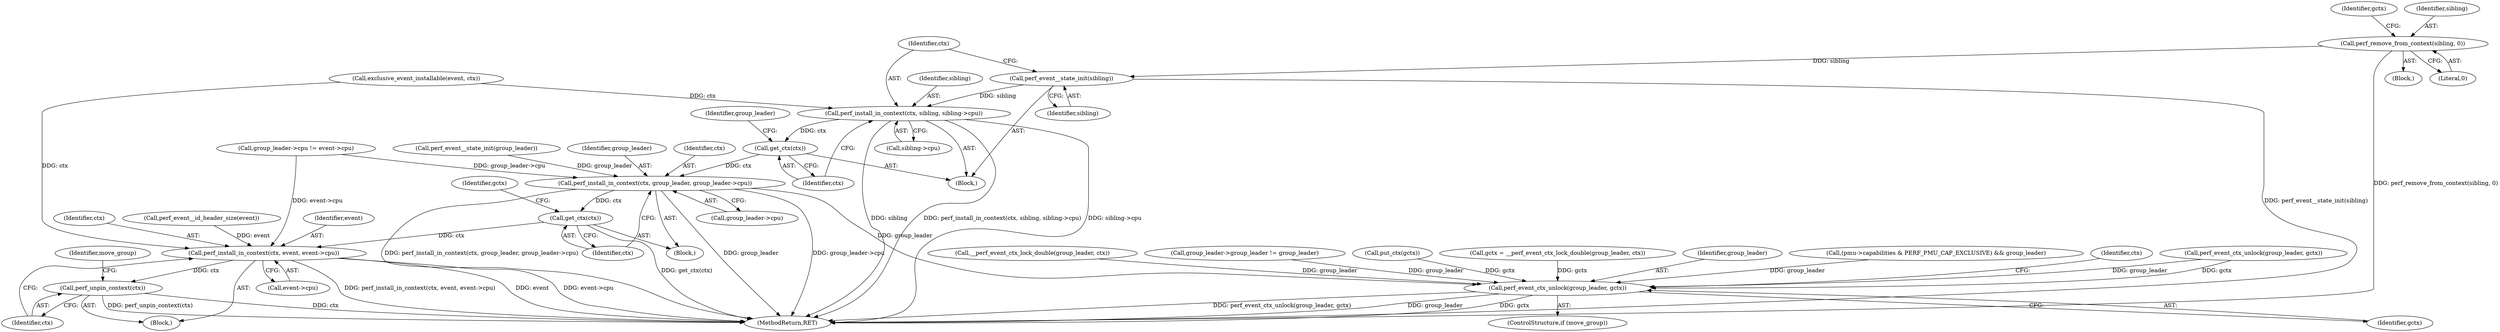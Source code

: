 digraph "0_linux_321027c1fe77f892f4ea07846aeae08cefbbb290@API" {
"1000714" [label="(Call,perf_remove_from_context(sibling, 0))"];
"1000721" [label="(Call,perf_event__state_init(sibling))"];
"1000723" [label="(Call,perf_install_in_context(ctx, sibling, sibling->cpu))"];
"1000729" [label="(Call,get_ctx(ctx))"];
"1000733" [label="(Call,perf_install_in_context(ctx, group_leader, group_leader->cpu))"];
"1000739" [label="(Call,get_ctx(ctx))"];
"1000752" [label="(Call,perf_install_in_context(ctx, event, event->cpu))"];
"1000758" [label="(Call,perf_unpin_context(ctx))"];
"1000762" [label="(Call,perf_event_ctx_unlock(group_leader, gctx))"];
"1000742" [label="(Identifier,gctx)"];
"1000729" [label="(Call,get_ctx(ctx))"];
"1000759" [label="(Identifier,ctx)"];
"1000739" [label="(Call,get_ctx(ctx))"];
"1000528" [label="(Call,group_leader->group_leader != group_leader)"];
"1000736" [label="(Call,group_leader->cpu)"];
"1000720" [label="(Block,)"];
"1000709" [label="(Block,)"];
"1000754" [label="(Identifier,event)"];
"1000760" [label="(ControlStructure,if (move_group))"];
"1000140" [label="(Block,)"];
"1000714" [label="(Call,perf_remove_from_context(sibling, 0))"];
"1000558" [label="(Call,group_leader->cpu != event->cpu)"];
"1000741" [label="(Call,put_ctx(gctx))"];
"1000764" [label="(Identifier,gctx)"];
"1000718" [label="(Identifier,gctx)"];
"1000734" [label="(Identifier,ctx)"];
"1000761" [label="(Identifier,move_group)"];
"1000733" [label="(Call,perf_install_in_context(ctx, group_leader, group_leader->cpu))"];
"1000858" [label="(MethodReturn,RET)"];
"1000753" [label="(Identifier,ctx)"];
"1000723" [label="(Call,perf_install_in_context(ctx, sibling, sibling->cpu))"];
"1000618" [label="(Call,gctx = __perf_event_ctx_lock_double(group_leader, ctx))"];
"1000763" [label="(Identifier,group_leader)"];
"1000726" [label="(Call,sibling->cpu)"];
"1000755" [label="(Call,event->cpu)"];
"1000730" [label="(Identifier,ctx)"];
"1000713" [label="(Block,)"];
"1000752" [label="(Call,perf_install_in_context(ctx, event, event->cpu))"];
"1000758" [label="(Call,perf_unpin_context(ctx))"];
"1000731" [label="(Call,perf_event__state_init(group_leader))"];
"1000507" [label="(Call,(pmu->capabilities & PERF_PMU_CAP_EXCLUSIVE) && group_leader)"];
"1000768" [label="(Identifier,ctx)"];
"1000655" [label="(Call,perf_event_ctx_unlock(group_leader, gctx))"];
"1000724" [label="(Identifier,ctx)"];
"1000721" [label="(Call,perf_event__state_init(sibling))"];
"1000620" [label="(Call,__perf_event_ctx_lock_double(group_leader, ctx))"];
"1000745" [label="(Call,perf_event__id_header_size(event))"];
"1000722" [label="(Identifier,sibling)"];
"1000740" [label="(Identifier,ctx)"];
"1000735" [label="(Identifier,group_leader)"];
"1000725" [label="(Identifier,sibling)"];
"1000716" [label="(Literal,0)"];
"1000692" [label="(Call,exclusive_event_installable(event, ctx))"];
"1000732" [label="(Identifier,group_leader)"];
"1000762" [label="(Call,perf_event_ctx_unlock(group_leader, gctx))"];
"1000715" [label="(Identifier,sibling)"];
"1000714" -> "1000713"  [label="AST: "];
"1000714" -> "1000716"  [label="CFG: "];
"1000715" -> "1000714"  [label="AST: "];
"1000716" -> "1000714"  [label="AST: "];
"1000718" -> "1000714"  [label="CFG: "];
"1000714" -> "1000858"  [label="DDG: perf_remove_from_context(sibling, 0)"];
"1000714" -> "1000721"  [label="DDG: sibling"];
"1000721" -> "1000720"  [label="AST: "];
"1000721" -> "1000722"  [label="CFG: "];
"1000722" -> "1000721"  [label="AST: "];
"1000724" -> "1000721"  [label="CFG: "];
"1000721" -> "1000858"  [label="DDG: perf_event__state_init(sibling)"];
"1000721" -> "1000723"  [label="DDG: sibling"];
"1000723" -> "1000720"  [label="AST: "];
"1000723" -> "1000726"  [label="CFG: "];
"1000724" -> "1000723"  [label="AST: "];
"1000725" -> "1000723"  [label="AST: "];
"1000726" -> "1000723"  [label="AST: "];
"1000730" -> "1000723"  [label="CFG: "];
"1000723" -> "1000858"  [label="DDG: sibling"];
"1000723" -> "1000858"  [label="DDG: sibling->cpu"];
"1000723" -> "1000858"  [label="DDG: perf_install_in_context(ctx, sibling, sibling->cpu)"];
"1000692" -> "1000723"  [label="DDG: ctx"];
"1000723" -> "1000729"  [label="DDG: ctx"];
"1000729" -> "1000720"  [label="AST: "];
"1000729" -> "1000730"  [label="CFG: "];
"1000730" -> "1000729"  [label="AST: "];
"1000732" -> "1000729"  [label="CFG: "];
"1000729" -> "1000733"  [label="DDG: ctx"];
"1000733" -> "1000709"  [label="AST: "];
"1000733" -> "1000736"  [label="CFG: "];
"1000734" -> "1000733"  [label="AST: "];
"1000735" -> "1000733"  [label="AST: "];
"1000736" -> "1000733"  [label="AST: "];
"1000740" -> "1000733"  [label="CFG: "];
"1000733" -> "1000858"  [label="DDG: group_leader"];
"1000733" -> "1000858"  [label="DDG: group_leader->cpu"];
"1000733" -> "1000858"  [label="DDG: perf_install_in_context(ctx, group_leader, group_leader->cpu)"];
"1000731" -> "1000733"  [label="DDG: group_leader"];
"1000558" -> "1000733"  [label="DDG: group_leader->cpu"];
"1000733" -> "1000739"  [label="DDG: ctx"];
"1000733" -> "1000762"  [label="DDG: group_leader"];
"1000739" -> "1000709"  [label="AST: "];
"1000739" -> "1000740"  [label="CFG: "];
"1000740" -> "1000739"  [label="AST: "];
"1000742" -> "1000739"  [label="CFG: "];
"1000739" -> "1000858"  [label="DDG: get_ctx(ctx)"];
"1000739" -> "1000752"  [label="DDG: ctx"];
"1000752" -> "1000140"  [label="AST: "];
"1000752" -> "1000755"  [label="CFG: "];
"1000753" -> "1000752"  [label="AST: "];
"1000754" -> "1000752"  [label="AST: "];
"1000755" -> "1000752"  [label="AST: "];
"1000759" -> "1000752"  [label="CFG: "];
"1000752" -> "1000858"  [label="DDG: event"];
"1000752" -> "1000858"  [label="DDG: event->cpu"];
"1000752" -> "1000858"  [label="DDG: perf_install_in_context(ctx, event, event->cpu)"];
"1000692" -> "1000752"  [label="DDG: ctx"];
"1000745" -> "1000752"  [label="DDG: event"];
"1000558" -> "1000752"  [label="DDG: event->cpu"];
"1000752" -> "1000758"  [label="DDG: ctx"];
"1000758" -> "1000140"  [label="AST: "];
"1000758" -> "1000759"  [label="CFG: "];
"1000759" -> "1000758"  [label="AST: "];
"1000761" -> "1000758"  [label="CFG: "];
"1000758" -> "1000858"  [label="DDG: perf_unpin_context(ctx)"];
"1000758" -> "1000858"  [label="DDG: ctx"];
"1000762" -> "1000760"  [label="AST: "];
"1000762" -> "1000764"  [label="CFG: "];
"1000763" -> "1000762"  [label="AST: "];
"1000764" -> "1000762"  [label="AST: "];
"1000768" -> "1000762"  [label="CFG: "];
"1000762" -> "1000858"  [label="DDG: perf_event_ctx_unlock(group_leader, gctx)"];
"1000762" -> "1000858"  [label="DDG: group_leader"];
"1000762" -> "1000858"  [label="DDG: gctx"];
"1000655" -> "1000762"  [label="DDG: group_leader"];
"1000655" -> "1000762"  [label="DDG: gctx"];
"1000507" -> "1000762"  [label="DDG: group_leader"];
"1000620" -> "1000762"  [label="DDG: group_leader"];
"1000528" -> "1000762"  [label="DDG: group_leader"];
"1000741" -> "1000762"  [label="DDG: gctx"];
"1000618" -> "1000762"  [label="DDG: gctx"];
}
